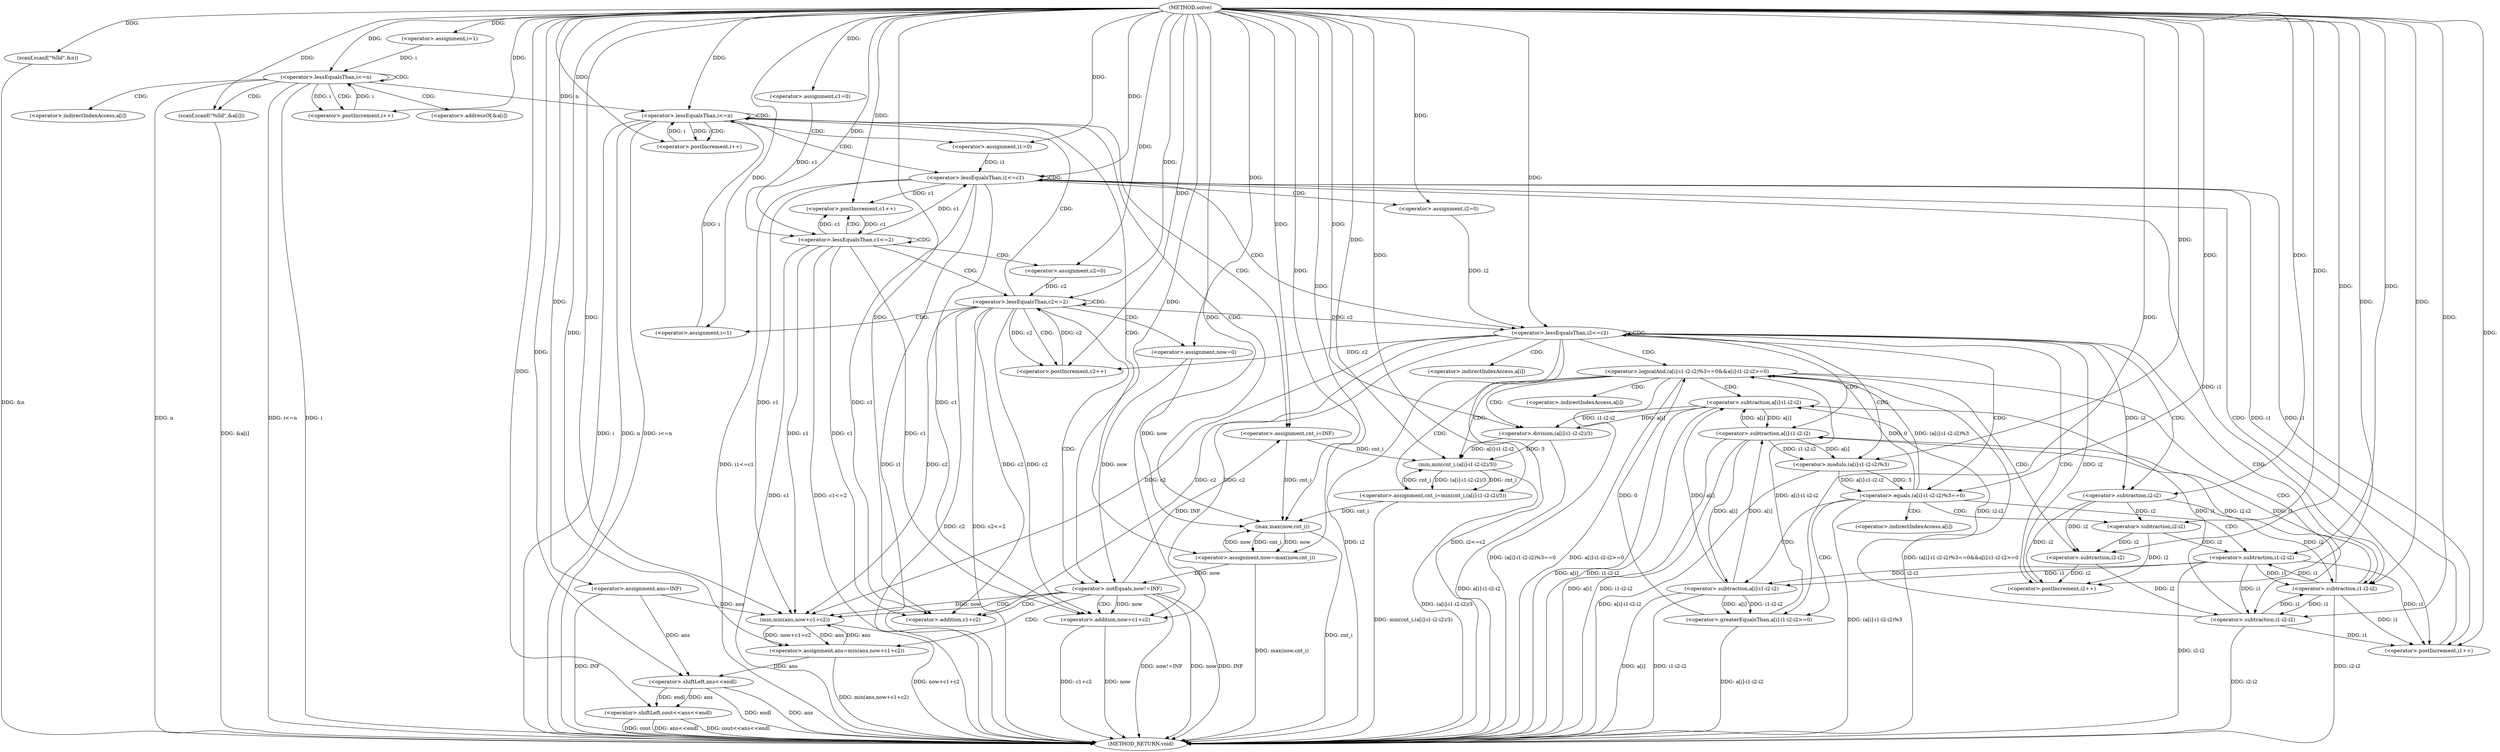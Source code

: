 digraph "solve" {  
"1000181" [label = "(METHOD,solve)" ]
"1000332" [label = "(METHOD_RETURN,void)" ]
"1000183" [label = "(scanf,scanf(\"%lld\",&n))" ]
"1000204" [label = "(<operator>.assignment,ans=INF)" ]
"1000327" [label = "(<operator>.shiftLeft,cout<<ans<<endl)" ]
"1000189" [label = "(<operator>.assignment,i=1)" ]
"1000192" [label = "(<operator>.lessEqualsThan,i<=n)" ]
"1000195" [label = "(<operator>.postIncrement,i++)" ]
"1000197" [label = "(scanf,scanf(\"%lld\",&a[i]))" ]
"1000209" [label = "(<operator>.assignment,c1=0)" ]
"1000212" [label = "(<operator>.lessEqualsThan,c1<=2)" ]
"1000215" [label = "(<operator>.postIncrement,c1++)" ]
"1000219" [label = "(<operator>.assignment,c2=0)" ]
"1000222" [label = "(<operator>.lessEqualsThan,c2<=2)" ]
"1000225" [label = "(<operator>.postIncrement,c2++)" ]
"1000329" [label = "(<operator>.shiftLeft,ans<<endl)" ]
"1000229" [label = "(<operator>.assignment,now=0)" ]
"1000234" [label = "(<operator>.assignment,i=1)" ]
"1000237" [label = "(<operator>.lessEqualsThan,i<=n)" ]
"1000240" [label = "(<operator>.postIncrement,i++)" ]
"1000315" [label = "(<operator>.notEquals,now!=INF)" ]
"1000318" [label = "(<operator>.assignment,ans=min(ans,now+c1+c2))" ]
"1000244" [label = "(<operator>.assignment,cnt_i=INF)" ]
"1000309" [label = "(<operator>.assignment,now=max(now,cnt_i))" ]
"1000249" [label = "(<operator>.assignment,i1=0)" ]
"1000252" [label = "(<operator>.lessEqualsThan,i1<=c1)" ]
"1000255" [label = "(<operator>.postIncrement,i1++)" ]
"1000320" [label = "(min,min(ans,now+c1+c2))" ]
"1000259" [label = "(<operator>.assignment,i2=0)" ]
"1000262" [label = "(<operator>.lessEqualsThan,i2<=c2)" ]
"1000265" [label = "(<operator>.postIncrement,i2++)" ]
"1000311" [label = "(max,max(now,cnt_i))" ]
"1000322" [label = "(<operator>.addition,now+c1+c2)" ]
"1000324" [label = "(<operator>.addition,c1+c2)" ]
"1000269" [label = "(<operator>.logicalAnd,(a[i]-i1-i2-i2)%3==0&&a[i]-i1-i2-i2>=0)" ]
"1000294" [label = "(<operator>.assignment,cnt_i=min(cnt_i,(a[i]-i1-i2-i2)/3))" ]
"1000270" [label = "(<operator>.equals,(a[i]-i1-i2-i2)%3==0)" ]
"1000283" [label = "(<operator>.greaterEqualsThan,a[i]-i1-i2-i2>=0)" ]
"1000296" [label = "(min,min(cnt_i,(a[i]-i1-i2-i2)/3))" ]
"1000271" [label = "(<operator>.modulo,(a[i]-i1-i2-i2)%3)" ]
"1000284" [label = "(<operator>.subtraction,a[i]-i1-i2-i2)" ]
"1000298" [label = "(<operator>.division,(a[i]-i1-i2-i2)/3)" ]
"1000272" [label = "(<operator>.subtraction,a[i]-i1-i2-i2)" ]
"1000288" [label = "(<operator>.subtraction,i1-i2-i2)" ]
"1000299" [label = "(<operator>.subtraction,a[i]-i1-i2-i2)" ]
"1000276" [label = "(<operator>.subtraction,i1-i2-i2)" ]
"1000290" [label = "(<operator>.subtraction,i2-i2)" ]
"1000303" [label = "(<operator>.subtraction,i1-i2-i2)" ]
"1000278" [label = "(<operator>.subtraction,i2-i2)" ]
"1000305" [label = "(<operator>.subtraction,i2-i2)" ]
"1000199" [label = "(<operator>.addressOf,&a[i])" ]
"1000200" [label = "(<operator>.indirectIndexAccess,a[i])" ]
"1000285" [label = "(<operator>.indirectIndexAccess,a[i])" ]
"1000273" [label = "(<operator>.indirectIndexAccess,a[i])" ]
"1000300" [label = "(<operator>.indirectIndexAccess,a[i])" ]
  "1000183" -> "1000332"  [ label = "DDG: &n"] 
  "1000192" -> "1000332"  [ label = "DDG: i"] 
  "1000192" -> "1000332"  [ label = "DDG: n"] 
  "1000192" -> "1000332"  [ label = "DDG: i<=n"] 
  "1000204" -> "1000332"  [ label = "DDG: INF"] 
  "1000212" -> "1000332"  [ label = "DDG: c1"] 
  "1000212" -> "1000332"  [ label = "DDG: c1<=2"] 
  "1000329" -> "1000332"  [ label = "DDG: ans"] 
  "1000327" -> "1000332"  [ label = "DDG: ans<<endl"] 
  "1000327" -> "1000332"  [ label = "DDG: cout<<ans<<endl"] 
  "1000222" -> "1000332"  [ label = "DDG: c2"] 
  "1000222" -> "1000332"  [ label = "DDG: c2<=2"] 
  "1000237" -> "1000332"  [ label = "DDG: i"] 
  "1000237" -> "1000332"  [ label = "DDG: n"] 
  "1000237" -> "1000332"  [ label = "DDG: i<=n"] 
  "1000315" -> "1000332"  [ label = "DDG: now"] 
  "1000315" -> "1000332"  [ label = "DDG: INF"] 
  "1000315" -> "1000332"  [ label = "DDG: now!=INF"] 
  "1000322" -> "1000332"  [ label = "DDG: now"] 
  "1000322" -> "1000332"  [ label = "DDG: c1+c2"] 
  "1000320" -> "1000332"  [ label = "DDG: now+c1+c2"] 
  "1000318" -> "1000332"  [ label = "DDG: min(ans,now+c1+c2)"] 
  "1000252" -> "1000332"  [ label = "DDG: i1"] 
  "1000252" -> "1000332"  [ label = "DDG: i1<=c1"] 
  "1000311" -> "1000332"  [ label = "DDG: cnt_i"] 
  "1000309" -> "1000332"  [ label = "DDG: max(now,cnt_i)"] 
  "1000262" -> "1000332"  [ label = "DDG: i2"] 
  "1000262" -> "1000332"  [ label = "DDG: i2<=c2"] 
  "1000272" -> "1000332"  [ label = "DDG: a[i]"] 
  "1000276" -> "1000332"  [ label = "DDG: i2-i2"] 
  "1000272" -> "1000332"  [ label = "DDG: i1-i2-i2"] 
  "1000271" -> "1000332"  [ label = "DDG: a[i]-i1-i2-i2"] 
  "1000270" -> "1000332"  [ label = "DDG: (a[i]-i1-i2-i2)%3"] 
  "1000269" -> "1000332"  [ label = "DDG: (a[i]-i1-i2-i2)%3==0"] 
  "1000284" -> "1000332"  [ label = "DDG: a[i]"] 
  "1000288" -> "1000332"  [ label = "DDG: i2-i2"] 
  "1000284" -> "1000332"  [ label = "DDG: i1-i2-i2"] 
  "1000283" -> "1000332"  [ label = "DDG: a[i]-i1-i2-i2"] 
  "1000269" -> "1000332"  [ label = "DDG: a[i]-i1-i2-i2>=0"] 
  "1000269" -> "1000332"  [ label = "DDG: (a[i]-i1-i2-i2)%3==0&&a[i]-i1-i2-i2>=0"] 
  "1000299" -> "1000332"  [ label = "DDG: a[i]"] 
  "1000303" -> "1000332"  [ label = "DDG: i2-i2"] 
  "1000299" -> "1000332"  [ label = "DDG: i1-i2-i2"] 
  "1000298" -> "1000332"  [ label = "DDG: a[i]-i1-i2-i2"] 
  "1000296" -> "1000332"  [ label = "DDG: (a[i]-i1-i2-i2)/3"] 
  "1000294" -> "1000332"  [ label = "DDG: min(cnt_i,(a[i]-i1-i2-i2)/3)"] 
  "1000197" -> "1000332"  [ label = "DDG: &a[i]"] 
  "1000329" -> "1000332"  [ label = "DDG: endl"] 
  "1000327" -> "1000332"  [ label = "DDG: cout"] 
  "1000181" -> "1000183"  [ label = "DDG: "] 
  "1000181" -> "1000204"  [ label = "DDG: "] 
  "1000181" -> "1000189"  [ label = "DDG: "] 
  "1000181" -> "1000197"  [ label = "DDG: "] 
  "1000181" -> "1000209"  [ label = "DDG: "] 
  "1000181" -> "1000327"  [ label = "DDG: "] 
  "1000329" -> "1000327"  [ label = "DDG: endl"] 
  "1000329" -> "1000327"  [ label = "DDG: ans"] 
  "1000189" -> "1000192"  [ label = "DDG: i"] 
  "1000195" -> "1000192"  [ label = "DDG: i"] 
  "1000181" -> "1000192"  [ label = "DDG: "] 
  "1000192" -> "1000195"  [ label = "DDG: i"] 
  "1000181" -> "1000195"  [ label = "DDG: "] 
  "1000209" -> "1000212"  [ label = "DDG: c1"] 
  "1000215" -> "1000212"  [ label = "DDG: c1"] 
  "1000181" -> "1000212"  [ label = "DDG: "] 
  "1000212" -> "1000215"  [ label = "DDG: c1"] 
  "1000252" -> "1000215"  [ label = "DDG: c1"] 
  "1000181" -> "1000215"  [ label = "DDG: "] 
  "1000181" -> "1000219"  [ label = "DDG: "] 
  "1000204" -> "1000329"  [ label = "DDG: ans"] 
  "1000318" -> "1000329"  [ label = "DDG: ans"] 
  "1000181" -> "1000329"  [ label = "DDG: "] 
  "1000219" -> "1000222"  [ label = "DDG: c2"] 
  "1000225" -> "1000222"  [ label = "DDG: c2"] 
  "1000181" -> "1000222"  [ label = "DDG: "] 
  "1000222" -> "1000225"  [ label = "DDG: c2"] 
  "1000262" -> "1000225"  [ label = "DDG: c2"] 
  "1000181" -> "1000225"  [ label = "DDG: "] 
  "1000181" -> "1000229"  [ label = "DDG: "] 
  "1000181" -> "1000234"  [ label = "DDG: "] 
  "1000320" -> "1000318"  [ label = "DDG: ans"] 
  "1000320" -> "1000318"  [ label = "DDG: now+c1+c2"] 
  "1000234" -> "1000237"  [ label = "DDG: i"] 
  "1000240" -> "1000237"  [ label = "DDG: i"] 
  "1000181" -> "1000237"  [ label = "DDG: "] 
  "1000192" -> "1000237"  [ label = "DDG: n"] 
  "1000237" -> "1000240"  [ label = "DDG: i"] 
  "1000181" -> "1000240"  [ label = "DDG: "] 
  "1000315" -> "1000244"  [ label = "DDG: INF"] 
  "1000181" -> "1000244"  [ label = "DDG: "] 
  "1000311" -> "1000309"  [ label = "DDG: now"] 
  "1000311" -> "1000309"  [ label = "DDG: cnt_i"] 
  "1000229" -> "1000315"  [ label = "DDG: now"] 
  "1000309" -> "1000315"  [ label = "DDG: now"] 
  "1000181" -> "1000315"  [ label = "DDG: "] 
  "1000181" -> "1000318"  [ label = "DDG: "] 
  "1000181" -> "1000249"  [ label = "DDG: "] 
  "1000181" -> "1000309"  [ label = "DDG: "] 
  "1000204" -> "1000320"  [ label = "DDG: ans"] 
  "1000318" -> "1000320"  [ label = "DDG: ans"] 
  "1000181" -> "1000320"  [ label = "DDG: "] 
  "1000212" -> "1000320"  [ label = "DDG: c1"] 
  "1000252" -> "1000320"  [ label = "DDG: c1"] 
  "1000222" -> "1000320"  [ label = "DDG: c2"] 
  "1000262" -> "1000320"  [ label = "DDG: c2"] 
  "1000315" -> "1000320"  [ label = "DDG: now"] 
  "1000249" -> "1000252"  [ label = "DDG: i1"] 
  "1000255" -> "1000252"  [ label = "DDG: i1"] 
  "1000181" -> "1000252"  [ label = "DDG: "] 
  "1000212" -> "1000252"  [ label = "DDG: c1"] 
  "1000252" -> "1000255"  [ label = "DDG: i1"] 
  "1000276" -> "1000255"  [ label = "DDG: i1"] 
  "1000288" -> "1000255"  [ label = "DDG: i1"] 
  "1000303" -> "1000255"  [ label = "DDG: i1"] 
  "1000181" -> "1000255"  [ label = "DDG: "] 
  "1000181" -> "1000259"  [ label = "DDG: "] 
  "1000229" -> "1000311"  [ label = "DDG: now"] 
  "1000309" -> "1000311"  [ label = "DDG: now"] 
  "1000181" -> "1000311"  [ label = "DDG: "] 
  "1000244" -> "1000311"  [ label = "DDG: cnt_i"] 
  "1000294" -> "1000311"  [ label = "DDG: cnt_i"] 
  "1000315" -> "1000322"  [ label = "DDG: now"] 
  "1000181" -> "1000322"  [ label = "DDG: "] 
  "1000212" -> "1000322"  [ label = "DDG: c1"] 
  "1000252" -> "1000322"  [ label = "DDG: c1"] 
  "1000222" -> "1000322"  [ label = "DDG: c2"] 
  "1000262" -> "1000322"  [ label = "DDG: c2"] 
  "1000259" -> "1000262"  [ label = "DDG: i2"] 
  "1000265" -> "1000262"  [ label = "DDG: i2"] 
  "1000181" -> "1000262"  [ label = "DDG: "] 
  "1000222" -> "1000262"  [ label = "DDG: c2"] 
  "1000278" -> "1000265"  [ label = "DDG: i2"] 
  "1000290" -> "1000265"  [ label = "DDG: i2"] 
  "1000305" -> "1000265"  [ label = "DDG: i2"] 
  "1000181" -> "1000265"  [ label = "DDG: "] 
  "1000212" -> "1000324"  [ label = "DDG: c1"] 
  "1000252" -> "1000324"  [ label = "DDG: c1"] 
  "1000181" -> "1000324"  [ label = "DDG: "] 
  "1000222" -> "1000324"  [ label = "DDG: c2"] 
  "1000262" -> "1000324"  [ label = "DDG: c2"] 
  "1000296" -> "1000294"  [ label = "DDG: cnt_i"] 
  "1000296" -> "1000294"  [ label = "DDG: (a[i]-i1-i2-i2)/3"] 
  "1000270" -> "1000269"  [ label = "DDG: 0"] 
  "1000270" -> "1000269"  [ label = "DDG: (a[i]-i1-i2-i2)%3"] 
  "1000283" -> "1000269"  [ label = "DDG: a[i]-i1-i2-i2"] 
  "1000283" -> "1000269"  [ label = "DDG: 0"] 
  "1000181" -> "1000294"  [ label = "DDG: "] 
  "1000271" -> "1000270"  [ label = "DDG: 3"] 
  "1000271" -> "1000270"  [ label = "DDG: a[i]-i1-i2-i2"] 
  "1000181" -> "1000270"  [ label = "DDG: "] 
  "1000284" -> "1000283"  [ label = "DDG: i1-i2-i2"] 
  "1000284" -> "1000283"  [ label = "DDG: a[i]"] 
  "1000181" -> "1000283"  [ label = "DDG: "] 
  "1000244" -> "1000296"  [ label = "DDG: cnt_i"] 
  "1000294" -> "1000296"  [ label = "DDG: cnt_i"] 
  "1000181" -> "1000296"  [ label = "DDG: "] 
  "1000298" -> "1000296"  [ label = "DDG: 3"] 
  "1000298" -> "1000296"  [ label = "DDG: a[i]-i1-i2-i2"] 
  "1000272" -> "1000271"  [ label = "DDG: a[i]"] 
  "1000272" -> "1000271"  [ label = "DDG: i1-i2-i2"] 
  "1000181" -> "1000271"  [ label = "DDG: "] 
  "1000272" -> "1000284"  [ label = "DDG: a[i]"] 
  "1000288" -> "1000284"  [ label = "DDG: i2-i2"] 
  "1000288" -> "1000284"  [ label = "DDG: i1"] 
  "1000299" -> "1000298"  [ label = "DDG: i1-i2-i2"] 
  "1000299" -> "1000298"  [ label = "DDG: a[i]"] 
  "1000181" -> "1000298"  [ label = "DDG: "] 
  "1000284" -> "1000272"  [ label = "DDG: a[i]"] 
  "1000299" -> "1000272"  [ label = "DDG: a[i]"] 
  "1000276" -> "1000272"  [ label = "DDG: i2-i2"] 
  "1000276" -> "1000272"  [ label = "DDG: i1"] 
  "1000276" -> "1000288"  [ label = "DDG: i1"] 
  "1000181" -> "1000288"  [ label = "DDG: "] 
  "1000290" -> "1000288"  [ label = "DDG: i2"] 
  "1000272" -> "1000299"  [ label = "DDG: a[i]"] 
  "1000284" -> "1000299"  [ label = "DDG: a[i]"] 
  "1000303" -> "1000299"  [ label = "DDG: i2-i2"] 
  "1000303" -> "1000299"  [ label = "DDG: i1"] 
  "1000252" -> "1000276"  [ label = "DDG: i1"] 
  "1000288" -> "1000276"  [ label = "DDG: i1"] 
  "1000303" -> "1000276"  [ label = "DDG: i1"] 
  "1000181" -> "1000276"  [ label = "DDG: "] 
  "1000278" -> "1000276"  [ label = "DDG: i2"] 
  "1000278" -> "1000290"  [ label = "DDG: i2"] 
  "1000181" -> "1000290"  [ label = "DDG: "] 
  "1000276" -> "1000303"  [ label = "DDG: i1"] 
  "1000288" -> "1000303"  [ label = "DDG: i1"] 
  "1000181" -> "1000303"  [ label = "DDG: "] 
  "1000305" -> "1000303"  [ label = "DDG: i2"] 
  "1000262" -> "1000278"  [ label = "DDG: i2"] 
  "1000181" -> "1000278"  [ label = "DDG: "] 
  "1000278" -> "1000305"  [ label = "DDG: i2"] 
  "1000290" -> "1000305"  [ label = "DDG: i2"] 
  "1000181" -> "1000305"  [ label = "DDG: "] 
  "1000192" -> "1000200"  [ label = "CDG: "] 
  "1000192" -> "1000199"  [ label = "CDG: "] 
  "1000192" -> "1000197"  [ label = "CDG: "] 
  "1000192" -> "1000192"  [ label = "CDG: "] 
  "1000192" -> "1000195"  [ label = "CDG: "] 
  "1000212" -> "1000219"  [ label = "CDG: "] 
  "1000212" -> "1000222"  [ label = "CDG: "] 
  "1000212" -> "1000212"  [ label = "CDG: "] 
  "1000212" -> "1000215"  [ label = "CDG: "] 
  "1000222" -> "1000315"  [ label = "CDG: "] 
  "1000222" -> "1000222"  [ label = "CDG: "] 
  "1000222" -> "1000229"  [ label = "CDG: "] 
  "1000222" -> "1000234"  [ label = "CDG: "] 
  "1000222" -> "1000225"  [ label = "CDG: "] 
  "1000222" -> "1000237"  [ label = "CDG: "] 
  "1000237" -> "1000244"  [ label = "CDG: "] 
  "1000237" -> "1000311"  [ label = "CDG: "] 
  "1000237" -> "1000240"  [ label = "CDG: "] 
  "1000237" -> "1000309"  [ label = "CDG: "] 
  "1000237" -> "1000252"  [ label = "CDG: "] 
  "1000237" -> "1000237"  [ label = "CDG: "] 
  "1000237" -> "1000249"  [ label = "CDG: "] 
  "1000315" -> "1000318"  [ label = "CDG: "] 
  "1000315" -> "1000320"  [ label = "CDG: "] 
  "1000315" -> "1000324"  [ label = "CDG: "] 
  "1000315" -> "1000322"  [ label = "CDG: "] 
  "1000252" -> "1000255"  [ label = "CDG: "] 
  "1000252" -> "1000259"  [ label = "CDG: "] 
  "1000252" -> "1000262"  [ label = "CDG: "] 
  "1000252" -> "1000252"  [ label = "CDG: "] 
  "1000262" -> "1000276"  [ label = "CDG: "] 
  "1000262" -> "1000269"  [ label = "CDG: "] 
  "1000262" -> "1000273"  [ label = "CDG: "] 
  "1000262" -> "1000270"  [ label = "CDG: "] 
  "1000262" -> "1000265"  [ label = "CDG: "] 
  "1000262" -> "1000262"  [ label = "CDG: "] 
  "1000262" -> "1000272"  [ label = "CDG: "] 
  "1000262" -> "1000271"  [ label = "CDG: "] 
  "1000262" -> "1000278"  [ label = "CDG: "] 
  "1000269" -> "1000294"  [ label = "CDG: "] 
  "1000269" -> "1000305"  [ label = "CDG: "] 
  "1000269" -> "1000298"  [ label = "CDG: "] 
  "1000269" -> "1000300"  [ label = "CDG: "] 
  "1000269" -> "1000303"  [ label = "CDG: "] 
  "1000269" -> "1000299"  [ label = "CDG: "] 
  "1000269" -> "1000296"  [ label = "CDG: "] 
  "1000270" -> "1000285"  [ label = "CDG: "] 
  "1000270" -> "1000284"  [ label = "CDG: "] 
  "1000270" -> "1000288"  [ label = "CDG: "] 
  "1000270" -> "1000290"  [ label = "CDG: "] 
  "1000270" -> "1000283"  [ label = "CDG: "] 
}
